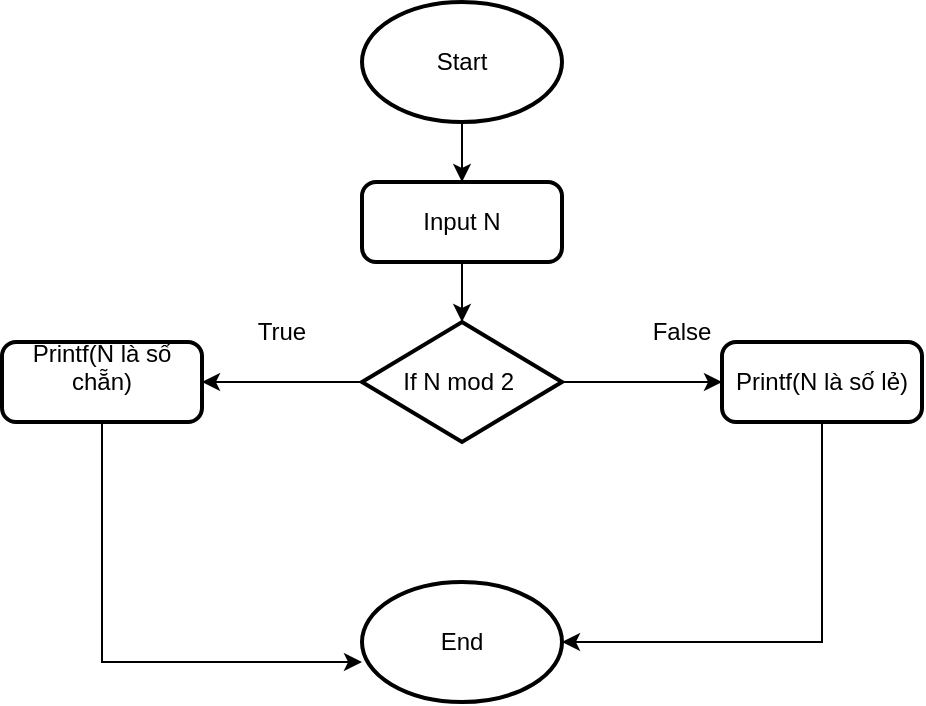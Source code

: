 <mxfile version="25.0.3">
  <diagram name="Trang-1" id="kJp3BMMSiMSOoha9Jo-O">
    <mxGraphModel dx="1042" dy="565" grid="1" gridSize="10" guides="1" tooltips="1" connect="1" arrows="1" fold="1" page="1" pageScale="1" pageWidth="827" pageHeight="1169" math="0" shadow="0">
      <root>
        <mxCell id="0" />
        <mxCell id="1" parent="0" />
        <mxCell id="LK2__w3aRMqXtA5UZAof-4" style="edgeStyle=orthogonalEdgeStyle;rounded=0;orthogonalLoop=1;jettySize=auto;html=1;entryX=0.5;entryY=0;entryDx=0;entryDy=0;" edge="1" parent="1" source="LK2__w3aRMqXtA5UZAof-1" target="LK2__w3aRMqXtA5UZAof-3">
          <mxGeometry relative="1" as="geometry" />
        </mxCell>
        <mxCell id="LK2__w3aRMqXtA5UZAof-1" value="Start" style="strokeWidth=2;html=1;shape=mxgraph.flowchart.start_1;whiteSpace=wrap;" vertex="1" parent="1">
          <mxGeometry x="340" y="70" width="100" height="60" as="geometry" />
        </mxCell>
        <mxCell id="LK2__w3aRMqXtA5UZAof-2" value="End" style="strokeWidth=2;html=1;shape=mxgraph.flowchart.start_1;whiteSpace=wrap;" vertex="1" parent="1">
          <mxGeometry x="340" y="360" width="100" height="60" as="geometry" />
        </mxCell>
        <mxCell id="LK2__w3aRMqXtA5UZAof-6" value="" style="edgeStyle=orthogonalEdgeStyle;rounded=0;orthogonalLoop=1;jettySize=auto;html=1;" edge="1" parent="1" source="LK2__w3aRMqXtA5UZAof-3" target="LK2__w3aRMqXtA5UZAof-5">
          <mxGeometry relative="1" as="geometry" />
        </mxCell>
        <mxCell id="LK2__w3aRMqXtA5UZAof-3" value="Input N" style="rounded=1;whiteSpace=wrap;html=1;absoluteArcSize=1;arcSize=14;strokeWidth=2;" vertex="1" parent="1">
          <mxGeometry x="340" y="160" width="100" height="40" as="geometry" />
        </mxCell>
        <mxCell id="LK2__w3aRMqXtA5UZAof-10" value="" style="edgeStyle=orthogonalEdgeStyle;rounded=0;orthogonalLoop=1;jettySize=auto;html=1;" edge="1" parent="1" source="LK2__w3aRMqXtA5UZAof-5" target="LK2__w3aRMqXtA5UZAof-9">
          <mxGeometry relative="1" as="geometry" />
        </mxCell>
        <mxCell id="LK2__w3aRMqXtA5UZAof-12" value="" style="edgeStyle=orthogonalEdgeStyle;rounded=0;orthogonalLoop=1;jettySize=auto;html=1;" edge="1" parent="1" source="LK2__w3aRMqXtA5UZAof-5" target="LK2__w3aRMqXtA5UZAof-11">
          <mxGeometry relative="1" as="geometry" />
        </mxCell>
        <mxCell id="LK2__w3aRMqXtA5UZAof-5" value="If N mod 2&amp;nbsp;" style="strokeWidth=2;html=1;shape=mxgraph.flowchart.decision;whiteSpace=wrap;" vertex="1" parent="1">
          <mxGeometry x="340" y="230" width="100" height="60" as="geometry" />
        </mxCell>
        <mxCell id="LK2__w3aRMqXtA5UZAof-7" value="True" style="text;html=1;align=center;verticalAlign=middle;whiteSpace=wrap;rounded=0;" vertex="1" parent="1">
          <mxGeometry x="270" y="220" width="60" height="30" as="geometry" />
        </mxCell>
        <mxCell id="LK2__w3aRMqXtA5UZAof-8" value="False" style="text;html=1;align=center;verticalAlign=middle;whiteSpace=wrap;rounded=0;" vertex="1" parent="1">
          <mxGeometry x="470" y="220" width="60" height="30" as="geometry" />
        </mxCell>
        <mxCell id="LK2__w3aRMqXtA5UZAof-9" value="Printf(N là số chẵn)&lt;div&gt;&lt;br&gt;&lt;/div&gt;" style="rounded=1;whiteSpace=wrap;html=1;absoluteArcSize=1;arcSize=14;strokeWidth=2;" vertex="1" parent="1">
          <mxGeometry x="160" y="240" width="100" height="40" as="geometry" />
        </mxCell>
        <mxCell id="LK2__w3aRMqXtA5UZAof-11" value="Printf(N là số lẻ)" style="rounded=1;whiteSpace=wrap;html=1;absoluteArcSize=1;arcSize=14;strokeWidth=2;" vertex="1" parent="1">
          <mxGeometry x="520" y="240" width="100" height="40" as="geometry" />
        </mxCell>
        <mxCell id="LK2__w3aRMqXtA5UZAof-13" style="edgeStyle=orthogonalEdgeStyle;rounded=0;orthogonalLoop=1;jettySize=auto;html=1;entryX=1;entryY=0.5;entryDx=0;entryDy=0;entryPerimeter=0;" edge="1" parent="1" source="LK2__w3aRMqXtA5UZAof-11" target="LK2__w3aRMqXtA5UZAof-2">
          <mxGeometry relative="1" as="geometry">
            <Array as="points">
              <mxPoint x="570" y="390" />
            </Array>
          </mxGeometry>
        </mxCell>
        <mxCell id="LK2__w3aRMqXtA5UZAof-14" style="edgeStyle=orthogonalEdgeStyle;rounded=0;orthogonalLoop=1;jettySize=auto;html=1;entryX=0;entryY=0.667;entryDx=0;entryDy=0;entryPerimeter=0;" edge="1" parent="1" source="LK2__w3aRMqXtA5UZAof-9" target="LK2__w3aRMqXtA5UZAof-2">
          <mxGeometry relative="1" as="geometry">
            <Array as="points">
              <mxPoint x="210" y="400" />
            </Array>
          </mxGeometry>
        </mxCell>
      </root>
    </mxGraphModel>
  </diagram>
</mxfile>
